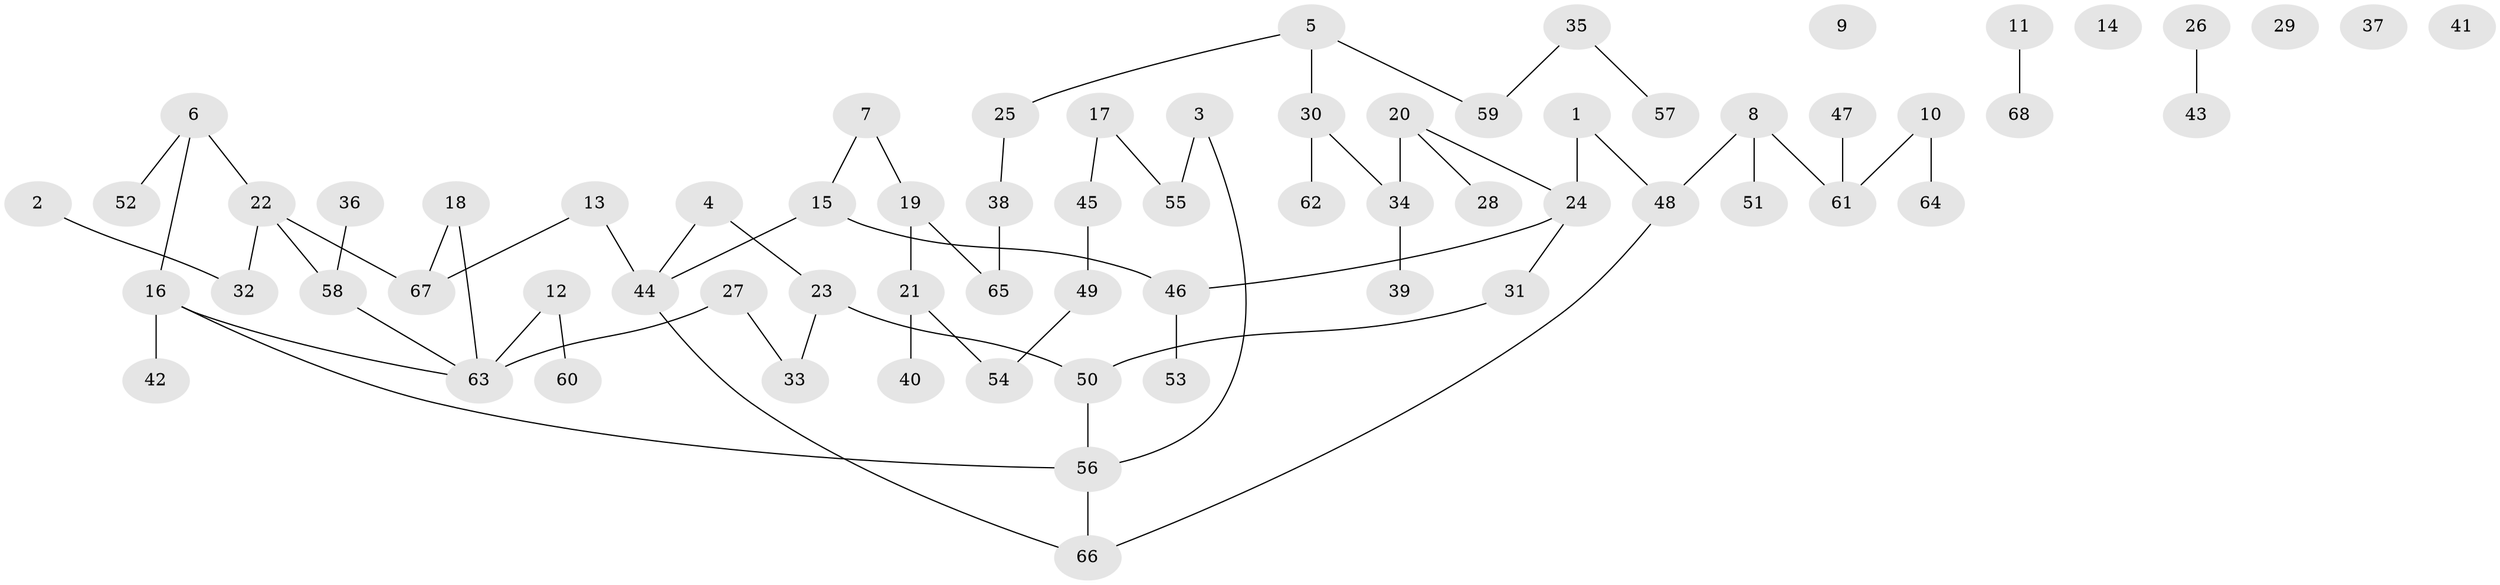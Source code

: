 // coarse degree distribution, {1: 0.14285714285714285, 3: 0.14285714285714285, 5: 0.09523809523809523, 4: 0.14285714285714285, 2: 0.47619047619047616}
// Generated by graph-tools (version 1.1) at 2025/47/03/04/25 22:47:55]
// undirected, 68 vertices, 69 edges
graph export_dot {
  node [color=gray90,style=filled];
  1;
  2;
  3;
  4;
  5;
  6;
  7;
  8;
  9;
  10;
  11;
  12;
  13;
  14;
  15;
  16;
  17;
  18;
  19;
  20;
  21;
  22;
  23;
  24;
  25;
  26;
  27;
  28;
  29;
  30;
  31;
  32;
  33;
  34;
  35;
  36;
  37;
  38;
  39;
  40;
  41;
  42;
  43;
  44;
  45;
  46;
  47;
  48;
  49;
  50;
  51;
  52;
  53;
  54;
  55;
  56;
  57;
  58;
  59;
  60;
  61;
  62;
  63;
  64;
  65;
  66;
  67;
  68;
  1 -- 24;
  1 -- 48;
  2 -- 32;
  3 -- 55;
  3 -- 56;
  4 -- 23;
  4 -- 44;
  5 -- 25;
  5 -- 30;
  5 -- 59;
  6 -- 16;
  6 -- 22;
  6 -- 52;
  7 -- 15;
  7 -- 19;
  8 -- 48;
  8 -- 51;
  8 -- 61;
  10 -- 61;
  10 -- 64;
  11 -- 68;
  12 -- 60;
  12 -- 63;
  13 -- 44;
  13 -- 67;
  15 -- 44;
  15 -- 46;
  16 -- 42;
  16 -- 56;
  16 -- 63;
  17 -- 45;
  17 -- 55;
  18 -- 63;
  18 -- 67;
  19 -- 21;
  19 -- 65;
  20 -- 24;
  20 -- 28;
  20 -- 34;
  21 -- 40;
  21 -- 54;
  22 -- 32;
  22 -- 58;
  22 -- 67;
  23 -- 33;
  23 -- 50;
  24 -- 31;
  24 -- 46;
  25 -- 38;
  26 -- 43;
  27 -- 33;
  27 -- 63;
  30 -- 34;
  30 -- 62;
  31 -- 50;
  34 -- 39;
  35 -- 57;
  35 -- 59;
  36 -- 58;
  38 -- 65;
  44 -- 66;
  45 -- 49;
  46 -- 53;
  47 -- 61;
  48 -- 66;
  49 -- 54;
  50 -- 56;
  56 -- 66;
  58 -- 63;
}
